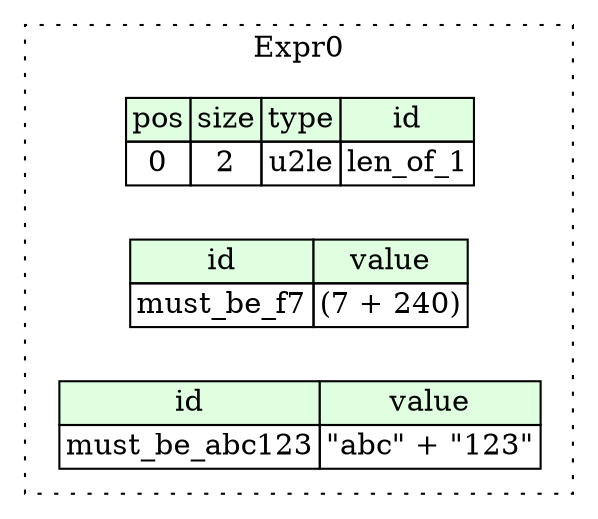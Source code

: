 digraph {
	rankdir=LR;
	node [shape=plaintext];
	subgraph cluster__expr_0 {
		label="Expr0";
		graph[style=dotted];

		expr_0__seq [label=<<TABLE BORDER="0" CELLBORDER="1" CELLSPACING="0">
			<TR><TD BGCOLOR="#E0FFE0">pos</TD><TD BGCOLOR="#E0FFE0">size</TD><TD BGCOLOR="#E0FFE0">type</TD><TD BGCOLOR="#E0FFE0">id</TD></TR>
			<TR><TD PORT="len_of_1_pos">0</TD><TD PORT="len_of_1_size">2</TD><TD>u2le</TD><TD PORT="len_of_1_type">len_of_1</TD></TR>
		</TABLE>>];
		expr_0__inst__must_be_f7 [label=<<TABLE BORDER="0" CELLBORDER="1" CELLSPACING="0">
			<TR><TD BGCOLOR="#E0FFE0">id</TD><TD BGCOLOR="#E0FFE0">value</TD></TR>
			<TR><TD>must_be_f7</TD><TD>(7 + 240)</TD></TR>
		</TABLE>>];
		expr_0__inst__must_be_abc123 [label=<<TABLE BORDER="0" CELLBORDER="1" CELLSPACING="0">
			<TR><TD BGCOLOR="#E0FFE0">id</TD><TD BGCOLOR="#E0FFE0">value</TD></TR>
			<TR><TD>must_be_abc123</TD><TD>&quot;abc&quot; + &quot;123&quot;</TD></TR>
		</TABLE>>];
	}
}
